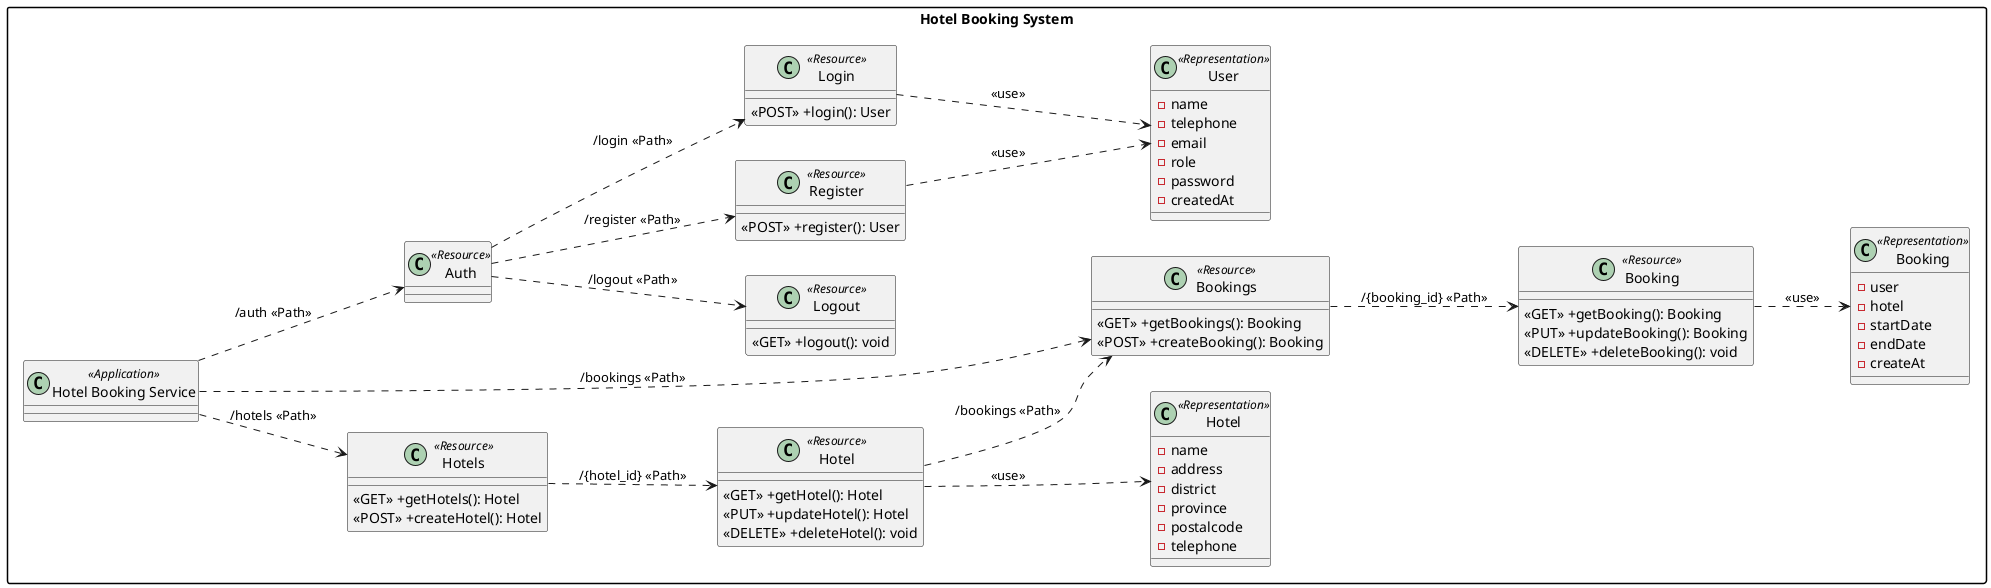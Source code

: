 @startuml Hotel Booking System Class Diagram
left to right direction
skinparam packageStyle rectangle

package "Hotel Booking System" {
    ' Application
    class "Hotel Booking Service" as HotelBookingService <<Application>> {

    }

    ' Resource
    class "Hotels" as HotelsResource <<Resource>> {
        <<GET>> +getHotels(): Hotel
        <<POST>> +createHotel(): Hotel
    }
    class "Hotel" as HotelResource <<Resource>> {
        <<GET>> +getHotel(): Hotel
        <<PUT>> +updateHotel(): Hotel
        <<DELETE>> +deleteHotel(): void
    }
    class "Bookings" as BookingsResource <<Resource>> {
        <<GET>> +getBookings(): Booking
        <<POST>> +createBooking(): Booking
    }
    class "Booking" as BookingResource <<Resource>> {
        <<GET>> +getBooking(): Booking
        <<PUT>> +updateBooking(): Booking
        <<DELETE>> +deleteBooking(): void
    }
    class "Auth" as AuthResource <<Resource>> {

    }
    class "Register" as RegisterResource <<Resource>> {
        <<POST>> +register(): User
    }
    class "Login" as LoginResource <<Resource>> {
        <<POST>> +login(): User
    }
    class "Logout" as LogoutResource <<Resource>> {
        <<GET>> +logout(): void
    }

    ' Representation
    class "User" as UserRepresentation <<Representation>> {
        - name
        - telephone
        - email
        - role
        - password
        - createdAt
    }
    class "Hotel" as HotelRepresentation <<Representation>> {
        - name
        - address
        - district
        - province
        - postalcode
        - telephone
    }
    class "Booking" as BookingRepresentation <<Representation>> {
        - user
        - hotel
        - startDate
        - endDate
        - createAt
    }
}

' Relations
' Application - Any
HotelBookingService ..> HotelsResource : "/hotels <<Path>>"
HotelBookingService ..> BookingsResource : "/bookings <<Path>>"
HotelBookingService ..> AuthResource : "/auth <<Path>>"


' Hotel - Hotel
HotelsResource ..> HotelResource : "/{hotel_id} <<Path>>"
HotelResource ..> HotelRepresentation : "<<use>>"


' Booking - Hotel
HotelResource ..> BookingsResource : "/bookings <<Path>>"

' Booking - Booking
BookingsResource ..> BookingResource : "/{booking_id} <<Path>>"
BookingResource ..> BookingRepresentation : "<<use>>"


' Auth - User
AuthResource ..> RegisterResource : "/register <<Path>>"
AuthResource ..> LoginResource : "/login <<Path>>"
AuthResource ..> LogoutResource : "/logout <<Path>>"
RegisterResource ..> UserRepresentation : "<<use>>"
LoginResource ..> UserRepresentation : "<<use>>"

@enduml